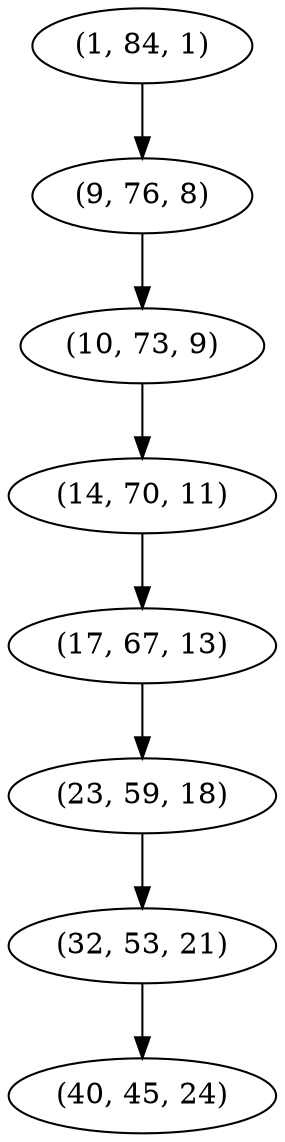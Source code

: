 digraph tree {
    "(1, 84, 1)";
    "(9, 76, 8)";
    "(10, 73, 9)";
    "(14, 70, 11)";
    "(17, 67, 13)";
    "(23, 59, 18)";
    "(32, 53, 21)";
    "(40, 45, 24)";
    "(1, 84, 1)" -> "(9, 76, 8)";
    "(9, 76, 8)" -> "(10, 73, 9)";
    "(10, 73, 9)" -> "(14, 70, 11)";
    "(14, 70, 11)" -> "(17, 67, 13)";
    "(17, 67, 13)" -> "(23, 59, 18)";
    "(23, 59, 18)" -> "(32, 53, 21)";
    "(32, 53, 21)" -> "(40, 45, 24)";
}
